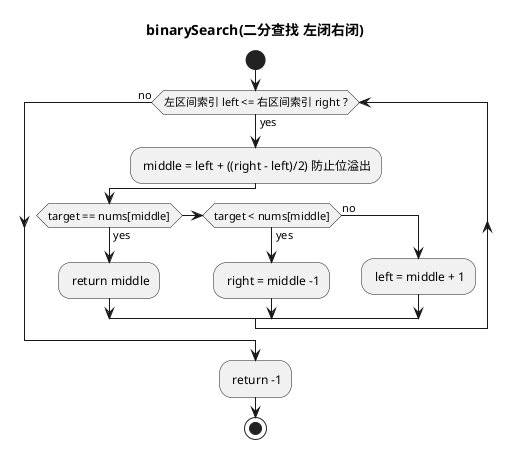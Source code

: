 @startuml
title binarySearch(二分查找 左闭右闭)
start
while (左区间索引 left <= 右区间索引 right ?) is (yes)
    : middle = left + ((right - left)/2) 防止位溢出;
    if (target == nums[middle]) then (yes)
        : return middle;
    elseif (target < nums[middle]) then (yes)
        : right = middle -1;
    else (no)
        : left = middle + 1;
    endif
endwhile (no)
    : return -1;
stop
@enduml

